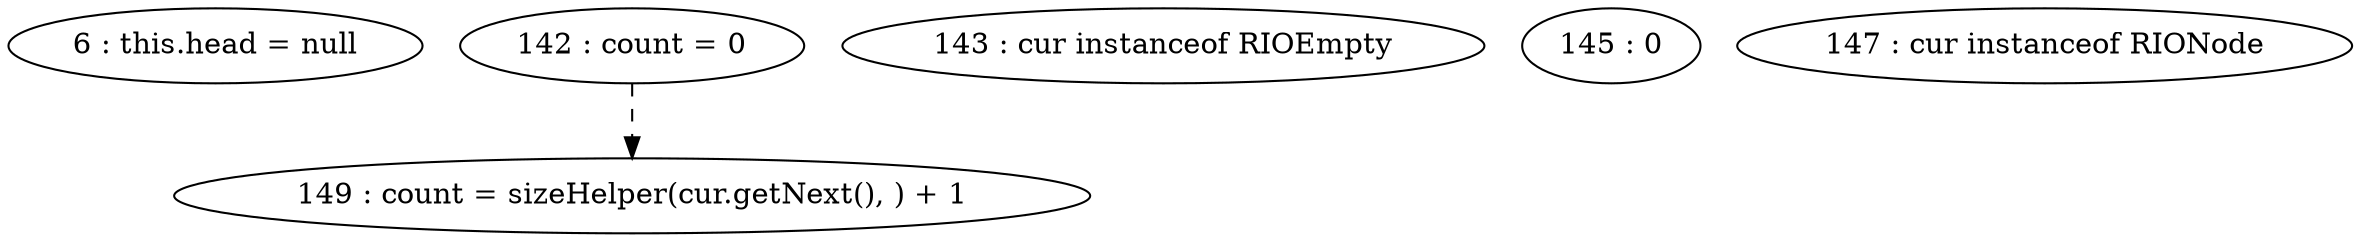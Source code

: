 digraph G {
"6 : this.head = null"
"142 : count = 0"
"142 : count = 0" -> "149 : count = sizeHelper(cur.getNext(), ) + 1" [style=dashed]
"143 : cur instanceof RIOEmpty"
"145 : 0"
"147 : cur instanceof RIONode"
"149 : count = sizeHelper(cur.getNext(), ) + 1"
}